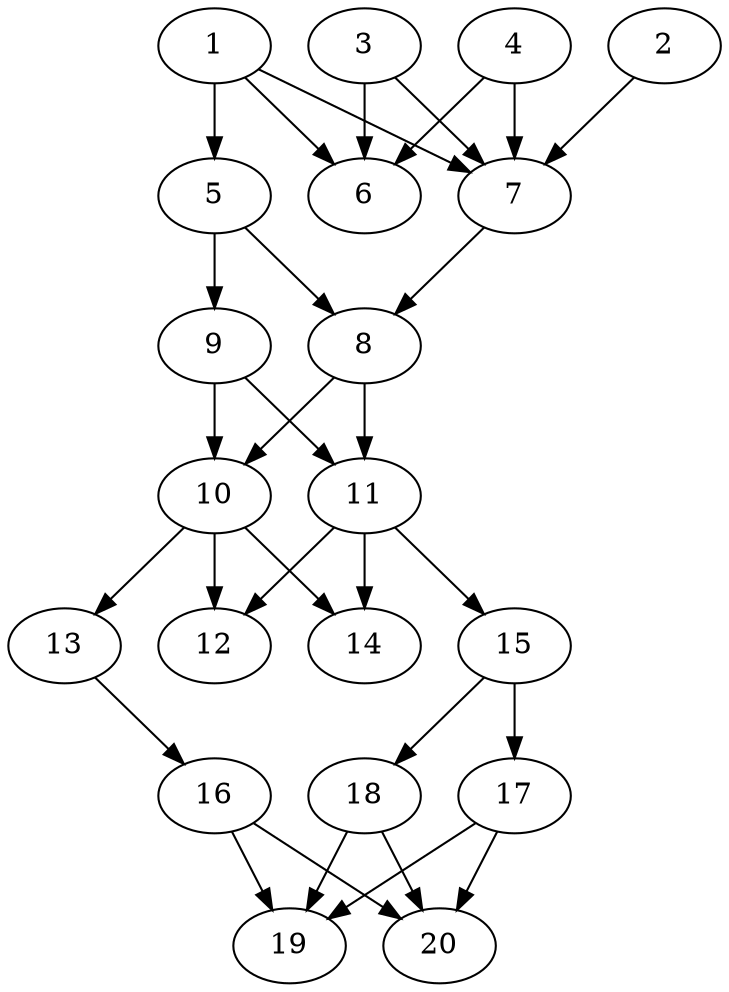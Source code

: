// DAG automatically generated by daggen at Sat Jul 27 15:36:52 2019
// ./daggen --dot -n 20 --ccr 0.5 --fat 0.4 --regular 0.5 --density 0.8 --mindata 5242880 --maxdata 52428800 
digraph G {
  1 [size="102641664", alpha="0.12", expect_size="51320832"] 
  1 -> 5 [size ="51320832"]
  1 -> 6 [size ="51320832"]
  1 -> 7 [size ="51320832"]
  2 [size="92397568", alpha="0.09", expect_size="46198784"] 
  2 -> 7 [size ="46198784"]
  3 [size="58931200", alpha="0.10", expect_size="29465600"] 
  3 -> 6 [size ="29465600"]
  3 -> 7 [size ="29465600"]
  4 [size="88299520", alpha="0.10", expect_size="44149760"] 
  4 -> 6 [size ="44149760"]
  4 -> 7 [size ="44149760"]
  5 [size="59901952", alpha="0.16", expect_size="29950976"] 
  5 -> 8 [size ="29950976"]
  5 -> 9 [size ="29950976"]
  6 [size="64665600", alpha="0.19", expect_size="32332800"] 
  7 [size="84207616", alpha="0.10", expect_size="42103808"] 
  7 -> 8 [size ="42103808"]
  8 [size="87492608", alpha="0.02", expect_size="43746304"] 
  8 -> 10 [size ="43746304"]
  8 -> 11 [size ="43746304"]
  9 [size="85719040", alpha="0.06", expect_size="42859520"] 
  9 -> 10 [size ="42859520"]
  9 -> 11 [size ="42859520"]
  10 [size="23336960", alpha="0.02", expect_size="11668480"] 
  10 -> 12 [size ="11668480"]
  10 -> 13 [size ="11668480"]
  10 -> 14 [size ="11668480"]
  11 [size="42909696", alpha="0.19", expect_size="21454848"] 
  11 -> 12 [size ="21454848"]
  11 -> 14 [size ="21454848"]
  11 -> 15 [size ="21454848"]
  12 [size="101335040", alpha="0.11", expect_size="50667520"] 
  13 [size="50622464", alpha="0.06", expect_size="25311232"] 
  13 -> 16 [size ="25311232"]
  14 [size="100126720", alpha="0.07", expect_size="50063360"] 
  15 [size="54044672", alpha="0.08", expect_size="27022336"] 
  15 -> 17 [size ="27022336"]
  15 -> 18 [size ="27022336"]
  16 [size="35932160", alpha="0.09", expect_size="17966080"] 
  16 -> 19 [size ="17966080"]
  16 -> 20 [size ="17966080"]
  17 [size="29571072", alpha="0.11", expect_size="14785536"] 
  17 -> 19 [size ="14785536"]
  17 -> 20 [size ="14785536"]
  18 [size="75102208", alpha="0.18", expect_size="37551104"] 
  18 -> 19 [size ="37551104"]
  18 -> 20 [size ="37551104"]
  19 [size="84707328", alpha="0.20", expect_size="42353664"] 
  20 [size="19167232", alpha="0.00", expect_size="9583616"] 
}
